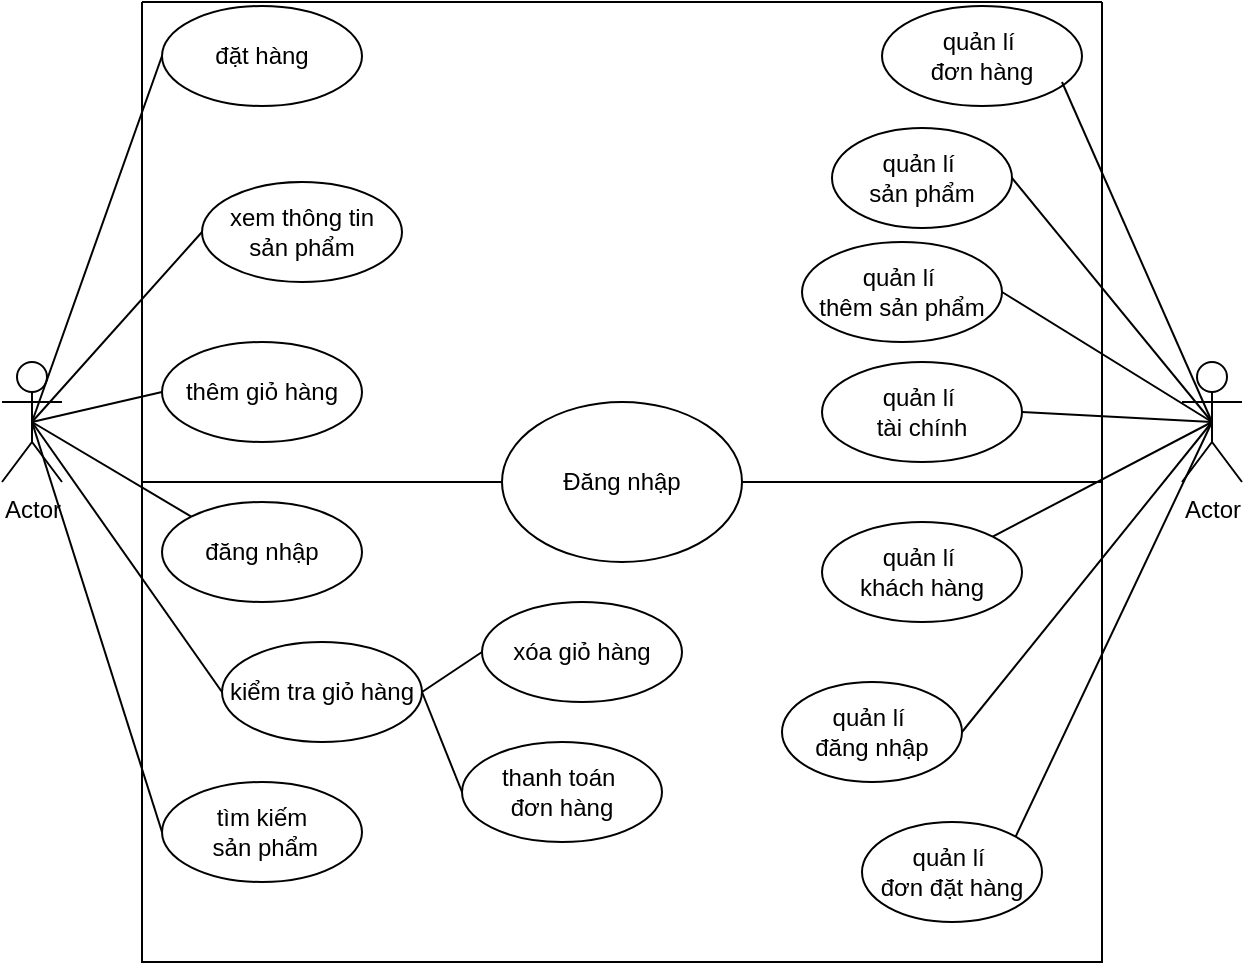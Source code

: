 <mxfile version="28.0.7">
  <diagram id="kxysYeCsVOZPLPnfcPzb" name="Page-1">
    <mxGraphModel dx="1034" dy="570" grid="1" gridSize="10" guides="1" tooltips="1" connect="1" arrows="1" fold="1" page="1" pageScale="1" pageWidth="850" pageHeight="1100" math="0" shadow="0">
      <root>
        <mxCell id="0" />
        <mxCell id="1" parent="0" />
        <mxCell id="K4NNa1eDvhMCkQHtK2-J-9" value="" style="endArrow=none;html=1;rounded=0;entryX=1;entryY=0.5;entryDx=0;entryDy=0;exitX=0;exitY=0.5;exitDx=0;exitDy=0;" edge="1" parent="1" source="K4NNa1eDvhMCkQHtK2-J-1" target="K4NNa1eDvhMCkQHtK2-J-5">
          <mxGeometry width="50" height="50" relative="1" as="geometry">
            <mxPoint x="200" y="320" as="sourcePoint" />
            <mxPoint x="600" y="320" as="targetPoint" />
          </mxGeometry>
        </mxCell>
        <mxCell id="K4NNa1eDvhMCkQHtK2-J-1" value="" style="swimlane;startSize=0;" vertex="1" parent="1">
          <mxGeometry x="160" y="80" width="480" height="480" as="geometry" />
        </mxCell>
        <mxCell id="K4NNa1eDvhMCkQHtK2-J-8" value="quản lí&amp;nbsp;&lt;div&gt;đơn hàng&lt;/div&gt;" style="ellipse;whiteSpace=wrap;html=1;" vertex="1" parent="K4NNa1eDvhMCkQHtK2-J-1">
          <mxGeometry x="370" y="2" width="100" height="50" as="geometry" />
        </mxCell>
        <mxCell id="K4NNa1eDvhMCkQHtK2-J-10" value="quản lí&amp;nbsp;&lt;div&gt;sản phẩm&lt;/div&gt;" style="ellipse;whiteSpace=wrap;html=1;" vertex="1" parent="K4NNa1eDvhMCkQHtK2-J-1">
          <mxGeometry x="345" y="63" width="90" height="50" as="geometry" />
        </mxCell>
        <mxCell id="K4NNa1eDvhMCkQHtK2-J-11" value="quản lí&amp;nbsp;&lt;div&gt;khách hàng&lt;/div&gt;" style="ellipse;whiteSpace=wrap;html=1;" vertex="1" parent="K4NNa1eDvhMCkQHtK2-J-1">
          <mxGeometry x="340" y="260" width="100" height="50" as="geometry" />
        </mxCell>
        <mxCell id="K4NNa1eDvhMCkQHtK2-J-12" value="quản lí&amp;nbsp;&lt;div&gt;đăng nhập&lt;/div&gt;" style="ellipse;whiteSpace=wrap;html=1;" vertex="1" parent="K4NNa1eDvhMCkQHtK2-J-1">
          <mxGeometry x="320" y="340" width="90" height="50" as="geometry" />
        </mxCell>
        <mxCell id="K4NNa1eDvhMCkQHtK2-J-13" value="quản lí&amp;nbsp;&lt;div&gt;đơn đặt hàng&lt;/div&gt;" style="ellipse;whiteSpace=wrap;html=1;" vertex="1" parent="K4NNa1eDvhMCkQHtK2-J-1">
          <mxGeometry x="360" y="410" width="90" height="50" as="geometry" />
        </mxCell>
        <mxCell id="K4NNa1eDvhMCkQHtK2-J-16" value="quản lí&amp;nbsp;&lt;div&gt;thêm sản phẩm&lt;/div&gt;" style="ellipse;whiteSpace=wrap;html=1;" vertex="1" parent="K4NNa1eDvhMCkQHtK2-J-1">
          <mxGeometry x="330" y="120" width="100" height="50" as="geometry" />
        </mxCell>
        <mxCell id="K4NNa1eDvhMCkQHtK2-J-17" value="quản lí&amp;nbsp;&lt;div&gt;tài chính&lt;/div&gt;" style="ellipse;whiteSpace=wrap;html=1;" vertex="1" parent="K4NNa1eDvhMCkQHtK2-J-1">
          <mxGeometry x="340" y="180" width="100" height="50" as="geometry" />
        </mxCell>
        <mxCell id="K4NNa1eDvhMCkQHtK2-J-20" value="" style="endArrow=none;html=1;rounded=0;exitX=1;exitY=0.5;exitDx=0;exitDy=0;entryX=0.5;entryY=0.5;entryDx=0;entryDy=0;entryPerimeter=0;" edge="1" parent="K4NNa1eDvhMCkQHtK2-J-1" target="K4NNa1eDvhMCkQHtK2-J-7">
          <mxGeometry width="50" height="50" relative="1" as="geometry">
            <mxPoint x="460" y="40" as="sourcePoint" />
            <mxPoint x="540" y="210" as="targetPoint" />
            <Array as="points" />
          </mxGeometry>
        </mxCell>
        <mxCell id="K4NNa1eDvhMCkQHtK2-J-34" value="đặt hàng" style="ellipse;whiteSpace=wrap;html=1;" vertex="1" parent="K4NNa1eDvhMCkQHtK2-J-1">
          <mxGeometry x="10" y="2" width="100" height="50" as="geometry" />
        </mxCell>
        <mxCell id="K4NNa1eDvhMCkQHtK2-J-35" value="xem thông tin&lt;div&gt;sản phẩm&lt;/div&gt;" style="ellipse;whiteSpace=wrap;html=1;" vertex="1" parent="K4NNa1eDvhMCkQHtK2-J-1">
          <mxGeometry x="30" y="90" width="100" height="50" as="geometry" />
        </mxCell>
        <mxCell id="K4NNa1eDvhMCkQHtK2-J-36" value="thêm giỏ hàng" style="ellipse;whiteSpace=wrap;html=1;" vertex="1" parent="K4NNa1eDvhMCkQHtK2-J-1">
          <mxGeometry x="10" y="170" width="100" height="50" as="geometry" />
        </mxCell>
        <mxCell id="K4NNa1eDvhMCkQHtK2-J-37" value="đăng nhập" style="ellipse;whiteSpace=wrap;html=1;" vertex="1" parent="K4NNa1eDvhMCkQHtK2-J-1">
          <mxGeometry x="10" y="250" width="100" height="50" as="geometry" />
        </mxCell>
        <mxCell id="K4NNa1eDvhMCkQHtK2-J-38" value="kiểm tra giỏ hàng" style="ellipse;whiteSpace=wrap;html=1;" vertex="1" parent="K4NNa1eDvhMCkQHtK2-J-1">
          <mxGeometry x="40" y="320" width="100" height="50" as="geometry" />
        </mxCell>
        <mxCell id="K4NNa1eDvhMCkQHtK2-J-39" value="tìm kiếm&lt;div&gt;&amp;nbsp;sản phẩm&lt;/div&gt;" style="ellipse;whiteSpace=wrap;html=1;" vertex="1" parent="K4NNa1eDvhMCkQHtK2-J-1">
          <mxGeometry x="10" y="390" width="100" height="50" as="geometry" />
        </mxCell>
        <mxCell id="K4NNa1eDvhMCkQHtK2-J-40" value="xóa giỏ hàng" style="ellipse;whiteSpace=wrap;html=1;" vertex="1" parent="K4NNa1eDvhMCkQHtK2-J-1">
          <mxGeometry x="170" y="300" width="100" height="50" as="geometry" />
        </mxCell>
        <mxCell id="K4NNa1eDvhMCkQHtK2-J-41" value="thanh toán&amp;nbsp;&lt;div&gt;đơn hàng&lt;/div&gt;" style="ellipse;whiteSpace=wrap;html=1;" vertex="1" parent="K4NNa1eDvhMCkQHtK2-J-1">
          <mxGeometry x="160" y="370" width="100" height="50" as="geometry" />
        </mxCell>
        <mxCell id="K4NNa1eDvhMCkQHtK2-J-49" value="" style="endArrow=none;html=1;rounded=0;exitX=0;exitY=0.5;exitDx=0;exitDy=0;entryX=1;entryY=0.5;entryDx=0;entryDy=0;" edge="1" parent="K4NNa1eDvhMCkQHtK2-J-1" source="K4NNa1eDvhMCkQHtK2-J-40" target="K4NNa1eDvhMCkQHtK2-J-38">
          <mxGeometry width="50" height="50" relative="1" as="geometry">
            <mxPoint x="240" y="230" as="sourcePoint" />
            <mxPoint x="290" y="180" as="targetPoint" />
          </mxGeometry>
        </mxCell>
        <mxCell id="K4NNa1eDvhMCkQHtK2-J-50" value="" style="endArrow=none;html=1;rounded=0;entryX=0;entryY=0.5;entryDx=0;entryDy=0;exitX=1;exitY=0.5;exitDx=0;exitDy=0;" edge="1" parent="K4NNa1eDvhMCkQHtK2-J-1" source="K4NNa1eDvhMCkQHtK2-J-38" target="K4NNa1eDvhMCkQHtK2-J-41">
          <mxGeometry width="50" height="50" relative="1" as="geometry">
            <mxPoint x="240" y="230" as="sourcePoint" />
            <mxPoint x="290" y="180" as="targetPoint" />
          </mxGeometry>
        </mxCell>
        <mxCell id="K4NNa1eDvhMCkQHtK2-J-6" value="Actor" style="shape=umlActor;verticalLabelPosition=bottom;verticalAlign=top;html=1;outlineConnect=0;" vertex="1" parent="1">
          <mxGeometry x="90" y="260" width="30" height="60" as="geometry" />
        </mxCell>
        <mxCell id="K4NNa1eDvhMCkQHtK2-J-7" value="Actor" style="shape=umlActor;verticalLabelPosition=bottom;verticalAlign=top;html=1;outlineConnect=0;" vertex="1" parent="1">
          <mxGeometry x="680" y="260" width="30" height="60" as="geometry" />
        </mxCell>
        <mxCell id="K4NNa1eDvhMCkQHtK2-J-4" value="" style="endArrow=none;html=1;rounded=0;entryX=1;entryY=0.5;entryDx=0;entryDy=0;exitX=0;exitY=0.5;exitDx=0;exitDy=0;" edge="1" parent="1" source="K4NNa1eDvhMCkQHtK2-J-5" target="K4NNa1eDvhMCkQHtK2-J-1">
          <mxGeometry width="50" height="50" relative="1" as="geometry">
            <mxPoint x="200" y="280" as="sourcePoint" />
            <mxPoint x="250" y="230" as="targetPoint" />
          </mxGeometry>
        </mxCell>
        <mxCell id="K4NNa1eDvhMCkQHtK2-J-5" value="Đăng nhập" style="ellipse;whiteSpace=wrap;html=1;" vertex="1" parent="1">
          <mxGeometry x="340" y="280" width="120" height="80" as="geometry" />
        </mxCell>
        <mxCell id="K4NNa1eDvhMCkQHtK2-J-18" value="" style="endArrow=none;html=1;rounded=0;entryX=1;entryY=0.5;entryDx=0;entryDy=0;exitX=0.5;exitY=0.5;exitDx=0;exitDy=0;exitPerimeter=0;" edge="1" parent="1" source="K4NNa1eDvhMCkQHtK2-J-7" target="K4NNa1eDvhMCkQHtK2-J-16">
          <mxGeometry width="50" height="50" relative="1" as="geometry">
            <mxPoint x="400" y="310" as="sourcePoint" />
            <mxPoint x="450" y="260" as="targetPoint" />
          </mxGeometry>
        </mxCell>
        <mxCell id="K4NNa1eDvhMCkQHtK2-J-19" value="" style="endArrow=none;html=1;rounded=0;entryX=0.5;entryY=0.5;entryDx=0;entryDy=0;entryPerimeter=0;exitX=1;exitY=0.5;exitDx=0;exitDy=0;" edge="1" parent="1" source="K4NNa1eDvhMCkQHtK2-J-10" target="K4NNa1eDvhMCkQHtK2-J-7">
          <mxGeometry width="50" height="50" relative="1" as="geometry">
            <mxPoint x="600" y="170" as="sourcePoint" />
            <mxPoint x="640" y="120" as="targetPoint" />
          </mxGeometry>
        </mxCell>
        <mxCell id="K4NNa1eDvhMCkQHtK2-J-21" value="" style="endArrow=none;html=1;rounded=0;entryX=1;entryY=0.5;entryDx=0;entryDy=0;exitX=0.5;exitY=0.5;exitDx=0;exitDy=0;exitPerimeter=0;" edge="1" parent="1" source="K4NNa1eDvhMCkQHtK2-J-7" target="K4NNa1eDvhMCkQHtK2-J-17">
          <mxGeometry width="50" height="50" relative="1" as="geometry">
            <mxPoint x="690" y="290" as="sourcePoint" />
            <mxPoint x="590" y="280" as="targetPoint" />
          </mxGeometry>
        </mxCell>
        <mxCell id="K4NNa1eDvhMCkQHtK2-J-23" value="" style="endArrow=none;html=1;rounded=0;entryX=1;entryY=0.5;entryDx=0;entryDy=0;exitX=0.5;exitY=0.5;exitDx=0;exitDy=0;exitPerimeter=0;" edge="1" parent="1" source="K4NNa1eDvhMCkQHtK2-J-7" target="K4NNa1eDvhMCkQHtK2-J-12">
          <mxGeometry width="50" height="50" relative="1" as="geometry">
            <mxPoint x="655" y="360" as="sourcePoint" />
            <mxPoint x="580" y="440" as="targetPoint" />
          </mxGeometry>
        </mxCell>
        <mxCell id="K4NNa1eDvhMCkQHtK2-J-24" value="" style="endArrow=none;html=1;rounded=0;entryX=1;entryY=0;entryDx=0;entryDy=0;exitX=0.5;exitY=0.5;exitDx=0;exitDy=0;exitPerimeter=0;" edge="1" parent="1" source="K4NNa1eDvhMCkQHtK2-J-7" target="K4NNa1eDvhMCkQHtK2-J-13">
          <mxGeometry width="50" height="50" relative="1" as="geometry">
            <mxPoint x="735" y="350" as="sourcePoint" />
            <mxPoint x="610" y="505" as="targetPoint" />
          </mxGeometry>
        </mxCell>
        <mxCell id="K4NNa1eDvhMCkQHtK2-J-22" value="" style="endArrow=none;html=1;rounded=0;entryX=1;entryY=0;entryDx=0;entryDy=0;exitX=0.5;exitY=0.5;exitDx=0;exitDy=0;exitPerimeter=0;" edge="1" parent="1" source="K4NNa1eDvhMCkQHtK2-J-7" target="K4NNa1eDvhMCkQHtK2-J-11">
          <mxGeometry width="50" height="50" relative="1" as="geometry">
            <mxPoint x="715" y="375" as="sourcePoint" />
            <mxPoint x="620" y="370" as="targetPoint" />
          </mxGeometry>
        </mxCell>
        <mxCell id="K4NNa1eDvhMCkQHtK2-J-42" value="" style="endArrow=none;html=1;rounded=0;exitX=0;exitY=0.5;exitDx=0;exitDy=0;entryX=0.5;entryY=0.5;entryDx=0;entryDy=0;entryPerimeter=0;" edge="1" parent="1" source="K4NNa1eDvhMCkQHtK2-J-36" target="K4NNa1eDvhMCkQHtK2-J-6">
          <mxGeometry width="50" height="50" relative="1" as="geometry">
            <mxPoint x="400" y="310" as="sourcePoint" />
            <mxPoint x="450" y="260" as="targetPoint" />
          </mxGeometry>
        </mxCell>
        <mxCell id="K4NNa1eDvhMCkQHtK2-J-44" value="" style="endArrow=none;html=1;rounded=0;entryX=0;entryY=0.5;entryDx=0;entryDy=0;exitX=0.5;exitY=0.5;exitDx=0;exitDy=0;exitPerimeter=0;" edge="1" parent="1" source="K4NNa1eDvhMCkQHtK2-J-6" target="K4NNa1eDvhMCkQHtK2-J-35">
          <mxGeometry width="50" height="50" relative="1" as="geometry">
            <mxPoint x="400" y="310" as="sourcePoint" />
            <mxPoint x="450" y="260" as="targetPoint" />
          </mxGeometry>
        </mxCell>
        <mxCell id="K4NNa1eDvhMCkQHtK2-J-45" value="" style="endArrow=none;html=1;rounded=0;entryX=0;entryY=0.5;entryDx=0;entryDy=0;exitX=0.5;exitY=0.5;exitDx=0;exitDy=0;exitPerimeter=0;" edge="1" parent="1" source="K4NNa1eDvhMCkQHtK2-J-6" target="K4NNa1eDvhMCkQHtK2-J-34">
          <mxGeometry width="50" height="50" relative="1" as="geometry">
            <mxPoint x="400" y="310" as="sourcePoint" />
            <mxPoint x="450" y="260" as="targetPoint" />
          </mxGeometry>
        </mxCell>
        <mxCell id="K4NNa1eDvhMCkQHtK2-J-46" value="" style="endArrow=none;html=1;rounded=0;entryX=0;entryY=0;entryDx=0;entryDy=0;exitX=0.5;exitY=0.5;exitDx=0;exitDy=0;exitPerimeter=0;" edge="1" parent="1" source="K4NNa1eDvhMCkQHtK2-J-6" target="K4NNa1eDvhMCkQHtK2-J-37">
          <mxGeometry width="50" height="50" relative="1" as="geometry">
            <mxPoint x="400" y="310" as="sourcePoint" />
            <mxPoint x="450" y="260" as="targetPoint" />
          </mxGeometry>
        </mxCell>
        <mxCell id="K4NNa1eDvhMCkQHtK2-J-47" value="" style="endArrow=none;html=1;rounded=0;exitX=0;exitY=0.5;exitDx=0;exitDy=0;entryX=0.5;entryY=0.5;entryDx=0;entryDy=0;entryPerimeter=0;" edge="1" parent="1" source="K4NNa1eDvhMCkQHtK2-J-38" target="K4NNa1eDvhMCkQHtK2-J-6">
          <mxGeometry width="50" height="50" relative="1" as="geometry">
            <mxPoint x="400" y="310" as="sourcePoint" />
            <mxPoint x="450" y="260" as="targetPoint" />
          </mxGeometry>
        </mxCell>
        <mxCell id="K4NNa1eDvhMCkQHtK2-J-48" value="" style="endArrow=none;html=1;rounded=0;exitX=0;exitY=0.5;exitDx=0;exitDy=0;entryX=0.5;entryY=0.5;entryDx=0;entryDy=0;entryPerimeter=0;" edge="1" parent="1" source="K4NNa1eDvhMCkQHtK2-J-39" target="K4NNa1eDvhMCkQHtK2-J-6">
          <mxGeometry width="50" height="50" relative="1" as="geometry">
            <mxPoint x="400" y="310" as="sourcePoint" />
            <mxPoint x="450" y="260" as="targetPoint" />
          </mxGeometry>
        </mxCell>
      </root>
    </mxGraphModel>
  </diagram>
</mxfile>
